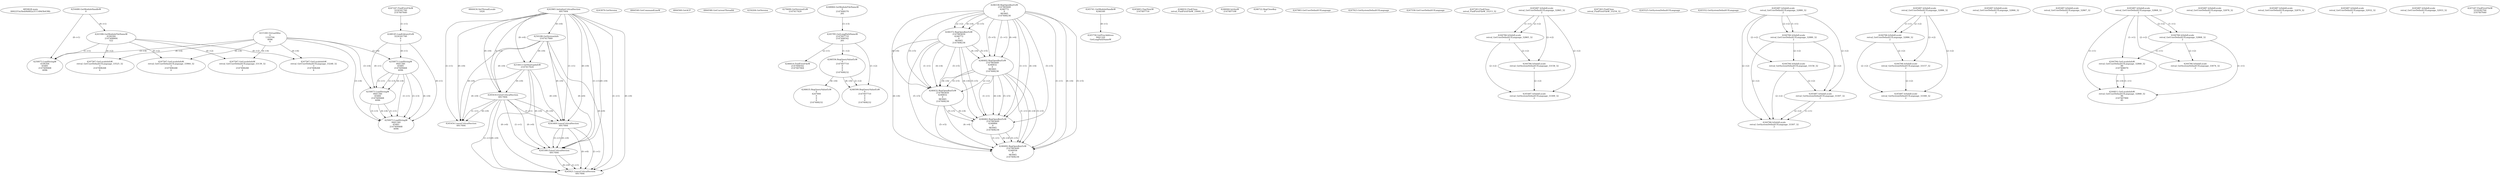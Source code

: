 // Global SCDG with merge call
digraph {
	0 [label="6850628.main
0002253a5beb9d462a311149d3b439fc"]
	1 [label="4254480.GetModuleHandleW
0"]
	2 [label="6844434.SetThreadLocale
1024"]
	3 [label="4243965.InitializeCriticalSection
6917004"]
	4 [label="4243979.GetVersion
"]
	5 [label="4250188.GetSystemInfo
2147417660"]
	3 -> 5 [label="(0-->0)"]
	6 [label="6844540.GetCommandLineW
"]
	7 [label="4214413.GetStartupInfoW
2147417624"]
	3 -> 7 [label="(0-->0)"]
	5 -> 7 [label="(0-->0)"]
	8 [label="6844560.GetACP
"]
	9 [label="6844580.GetCurrentThreadId
"]
	10 [label="4250204.GetVersion
"]
	11 [label="4276690.GetVersionExW
2147417420"]
	12 [label="4243306.GetModuleFileNameW
4194304
2147408904
522"]
	1 -> 12 [label="(0-->1)"]
	13 [label="4248064.GetModuleFileNameW
0
2147408370
261"]
	14 [label="4215383.VirtualAlloc
0
1310704
4096
4"]
	15 [label="4246338.RegOpenKeyExW
2147483649
4246772
0
983065
2147408236"]
	16 [label="4246372.RegOpenKeyExW
2147483650
4246772
0
983065
2147408236"]
	15 -> 16 [label="(2-->2)"]
	15 -> 16 [label="(4-->4)"]
	15 -> 16 [label="(5-->5)"]
	17 [label="4246402.RegOpenKeyExW
2147483649
4246832
0
983065
2147408236"]
	15 -> 17 [label="(1-->1)"]
	15 -> 17 [label="(4-->4)"]
	16 -> 17 [label="(4-->4)"]
	15 -> 17 [label="(5-->5)"]
	16 -> 17 [label="(5-->5)"]
	18 [label="4245741.GetModuleHandleW
4246160"]
	19 [label="4245758.GetProcAddress
9441320
GetLongPathNameW"]
	18 -> 19 [label="(0-->1)"]
	20 [label="4245785.GetLongPathNameW
2147407710
2147406542
261"]
	13 -> 20 [label="(3-->3)"]
	21 [label="4245683.CharNextW
2147407716"]
	22 [label="4246014.FindFirstFileW
2147406542
2147407064"]
	20 -> 22 [label="(2-->1)"]
	23 [label="4246032.FindClose
retval_FindFirstFileW_33644_32"]
	24 [label="4246044.lstrlenW
2147407108"]
	25 [label="4246556.RegQueryValueExW
0
2147407710
0
0
0
2147408232"]
	20 -> 25 [label="(1-->2)"]
	26 [label="4246599.RegQueryValueExW
0
2147407710
0
0
0
2147408232"]
	20 -> 26 [label="(1-->2)"]
	25 -> 26 [label="(2-->2)"]
	25 -> 26 [label="(6-->6)"]
	27 [label="4246722.RegCloseKey
0"]
	28 [label="4247883.GetUserDefaultUILanguage
"]
	29 [label="4245418.EnterCriticalSection
6917004"]
	3 -> 29 [label="(1-->1)"]
	3 -> 29 [label="(0-->0)"]
	5 -> 29 [label="(0-->0)"]
	7 -> 29 [label="(0-->0)"]
	30 [label="4245454.LeaveCriticalSection
6917004"]
	3 -> 30 [label="(1-->1)"]
	29 -> 30 [label="(1-->1)"]
	3 -> 30 [label="(0-->0)"]
	5 -> 30 [label="(0-->0)"]
	7 -> 30 [label="(0-->0)"]
	29 -> 30 [label="(0-->0)"]
	31 [label="4247923.GetSystemDefaultUILanguage
"]
	32 [label="4247558.GetUserDefaultUILanguage
"]
	33 [label="4247567.GetLocaleInfoW
retval_GetUserDefaultUILanguage_33139_32
3
2147408268
4"]
	12 -> 33 [label="(0-->2)"]
	14 -> 33 [label="(4-->4)"]
	34 [label="4247247.FindFirstFileW
3224341740
2147407640"]
	35 [label="4247263.FindClose
retval_FindFirstFileW_33213_32"]
	36 [label="4248145.LoadLibraryExW
3224341740
0
2"]
	34 -> 36 [label="(1-->1)"]
	37 [label="4250073.LoadStringW
9441340
65485
2147409468
4096"]
	36 -> 37 [label="(0-->1)"]
	14 -> 37 [label="(3-->4)"]
	38 [label="4250073.LoadStringW
9441340
65484
2147409468
4096"]
	36 -> 38 [label="(0-->1)"]
	37 -> 38 [label="(1-->1)"]
	37 -> 38 [label="(3-->3)"]
	14 -> 38 [label="(3-->4)"]
	37 -> 38 [label="(4-->4)"]
	39 [label="4250073.LoadStringW
9441340
65483
2147409468
4096"]
	36 -> 39 [label="(0-->1)"]
	37 -> 39 [label="(1-->1)"]
	38 -> 39 [label="(1-->1)"]
	37 -> 39 [label="(3-->3)"]
	38 -> 39 [label="(3-->3)"]
	14 -> 39 [label="(3-->4)"]
	37 -> 39 [label="(4-->4)"]
	38 -> 39 [label="(4-->4)"]
	40 [label="4246432.RegOpenKeyExW
2147483650
4246832
0
983065
2147408236"]
	16 -> 40 [label="(1-->1)"]
	17 -> 40 [label="(2-->2)"]
	15 -> 40 [label="(4-->4)"]
	16 -> 40 [label="(4-->4)"]
	17 -> 40 [label="(4-->4)"]
	15 -> 40 [label="(5-->5)"]
	16 -> 40 [label="(5-->5)"]
	17 -> 40 [label="(5-->5)"]
	41 [label="4246462.RegOpenKeyExW
2147483649
4246884
0
983065
2147408236"]
	15 -> 41 [label="(1-->1)"]
	17 -> 41 [label="(1-->1)"]
	15 -> 41 [label="(4-->4)"]
	16 -> 41 [label="(4-->4)"]
	17 -> 41 [label="(4-->4)"]
	40 -> 41 [label="(4-->4)"]
	15 -> 41 [label="(5-->5)"]
	16 -> 41 [label="(5-->5)"]
	17 -> 41 [label="(5-->5)"]
	40 -> 41 [label="(5-->5)"]
	42 [label="4246492.RegOpenKeyExW
2147483649
4246936
0
983065
2147408236"]
	15 -> 42 [label="(1-->1)"]
	17 -> 42 [label="(1-->1)"]
	41 -> 42 [label="(1-->1)"]
	15 -> 42 [label="(4-->4)"]
	16 -> 42 [label="(4-->4)"]
	17 -> 42 [label="(4-->4)"]
	40 -> 42 [label="(4-->4)"]
	41 -> 42 [label="(4-->4)"]
	15 -> 42 [label="(5-->5)"]
	16 -> 42 [label="(5-->5)"]
	17 -> 42 [label="(5-->5)"]
	40 -> 42 [label="(5-->5)"]
	41 -> 42 [label="(5-->5)"]
	43 [label="4245469.LeaveCriticalSection
6917004"]
	3 -> 43 [label="(1-->1)"]
	29 -> 43 [label="(1-->1)"]
	3 -> 43 [label="(0-->0)"]
	5 -> 43 [label="(0-->0)"]
	7 -> 43 [label="(0-->0)"]
	29 -> 43 [label="(0-->0)"]
	44 [label="4245487.IsValidLocale
retval_GetUserDefaultUILanguage_32865_32
2"]
	45 [label="4245580.EnterCriticalSection
6917004"]
	3 -> 45 [label="(1-->1)"]
	29 -> 45 [label="(1-->1)"]
	43 -> 45 [label="(1-->1)"]
	3 -> 45 [label="(0-->0)"]
	5 -> 45 [label="(0-->0)"]
	7 -> 45 [label="(0-->0)"]
	29 -> 45 [label="(0-->0)"]
	43 -> 45 [label="(0-->0)"]
	46 [label="4245621.LeaveCriticalSection
6917004"]
	3 -> 46 [label="(1-->1)"]
	29 -> 46 [label="(1-->1)"]
	43 -> 46 [label="(1-->1)"]
	45 -> 46 [label="(1-->1)"]
	3 -> 46 [label="(0-->0)"]
	5 -> 46 [label="(0-->0)"]
	7 -> 46 [label="(0-->0)"]
	29 -> 46 [label="(0-->0)"]
	43 -> 46 [label="(0-->0)"]
	45 -> 46 [label="(0-->0)"]
	47 [label="4247567.GetLocaleInfoW
retval_GetUserDefaultUILanguage_33248_32
3
2147408268
4"]
	12 -> 47 [label="(0-->2)"]
	14 -> 47 [label="(4-->4)"]
	48 [label="4247263.FindClose
retval_FindFirstFileW_33254_32"]
	49 [label="4244766.IsValidLocale
retval_GetUserDefaultUILanguage_32865_32
2"]
	44 -> 49 [label="(1-->1)"]
	44 -> 49 [label="(2-->2)"]
	50 [label="4245525.GetSystemDefaultUILanguage
"]
	51 [label="4245552.GetSystemDefaultUILanguage
"]
	52 [label="4244766.IsValidLocale
retval_GetSystemDefaultUILanguage_33158_32
2"]
	44 -> 52 [label="(2-->2)"]
	49 -> 52 [label="(2-->2)"]
	53 [label="4245487.IsValidLocale
retval_GetSystemDefaultUILanguage_33309_32
2"]
	44 -> 53 [label="(2-->2)"]
	49 -> 53 [label="(2-->2)"]
	52 -> 53 [label="(2-->2)"]
	54 [label="4247567.GetLocaleInfoW
retval_GetUserDefaultUILanguage_33525_32
3
2147408268
4"]
	12 -> 54 [label="(0-->2)"]
	14 -> 54 [label="(4-->4)"]
	55 [label="4250073.LoadStringW
4194304
65485
2147409468
4096"]
	1 -> 55 [label="(0-->1)"]
	12 -> 55 [label="(1-->1)"]
	14 -> 55 [label="(3-->4)"]
	56 [label="4245487.IsValidLocale
retval_GetUserDefaultUILanguage_32880_32
2"]
	57 [label="4244766.IsValidLocale
retval_GetUserDefaultUILanguage_32880_32
2"]
	56 -> 57 [label="(1-->1)"]
	56 -> 57 [label="(2-->2)"]
	58 [label="4244766.IsValidLocale
retval_GetSystemDefaultUILanguage_33156_32
2"]
	56 -> 58 [label="(2-->2)"]
	57 -> 58 [label="(2-->2)"]
	59 [label="4245487.IsValidLocale
retval_GetSystemDefaultUILanguage_33307_32
2"]
	56 -> 59 [label="(2-->2)"]
	57 -> 59 [label="(2-->2)"]
	58 -> 59 [label="(2-->2)"]
	60 [label="4246635.RegQueryValueExW
0
4247000
0
0
0
2147408232"]
	25 -> 60 [label="(6-->6)"]
	61 [label="4245487.IsValidLocale
retval_GetUserDefaultUILanguage_32886_32
2"]
	62 [label="4244766.IsValidLocale
retval_GetUserDefaultUILanguage_32886_32
2"]
	61 -> 62 [label="(1-->1)"]
	61 -> 62 [label="(2-->2)"]
	63 [label="4244766.IsValidLocale
retval_GetSystemDefaultUILanguage_33157_32
2"]
	61 -> 63 [label="(2-->2)"]
	62 -> 63 [label="(2-->2)"]
	64 [label="4245487.IsValidLocale
retval_GetSystemDefaultUILanguage_33308_32
2"]
	61 -> 64 [label="(2-->2)"]
	62 -> 64 [label="(2-->2)"]
	63 -> 64 [label="(2-->2)"]
	65 [label="4244766.IsValidLocale
retval_GetSystemDefaultUILanguage_33307_32
2"]
	59 -> 65 [label="(1-->1)"]
	56 -> 65 [label="(2-->2)"]
	57 -> 65 [label="(2-->2)"]
	58 -> 65 [label="(2-->2)"]
	59 -> 65 [label="(2-->2)"]
	66 [label="4245487.IsValidLocale
retval_GetUserDefaultUILanguage_32866_32
2"]
	67 [label="4245487.IsValidLocale
retval_GetUserDefaultUILanguage_32867_32
2"]
	68 [label="4245487.IsValidLocale
retval_GetUserDefaultUILanguage_32868_32
2"]
	69 [label="4245487.IsValidLocale
retval_GetUserDefaultUILanguage_32878_32
2"]
	70 [label="4245487.IsValidLocale
retval_GetUserDefaultUILanguage_32879_32
2"]
	71 [label="4245487.IsValidLocale
retval_GetUserDefaultUILanguage_32932_32
2"]
	72 [label="4245487.IsValidLocale
retval_GetUserDefaultUILanguage_32933_32
2"]
	73 [label="4244766.IsValidLocale
retval_GetUserDefaultUILanguage_32868_32
2"]
	68 -> 73 [label="(1-->1)"]
	68 -> 73 [label="(2-->2)"]
	74 [label="4244794.GetLocaleInfoW
retval_GetUserDefaultUILanguage_32868_32
89
2147408070
85"]
	68 -> 74 [label="(1-->1)"]
	73 -> 74 [label="(1-->1)"]
	75 [label="4244811.GetLocaleInfoW
retval_GetUserDefaultUILanguage_32868_32
90
2147407900
85"]
	68 -> 75 [label="(1-->1)"]
	73 -> 75 [label="(1-->1)"]
	74 -> 75 [label="(1-->1)"]
	74 -> 75 [label="(4-->4)"]
	76 [label="4244766.IsValidLocale
retval_GetSystemDefaultUILanguage_33074_32
2"]
	68 -> 76 [label="(2-->2)"]
	73 -> 76 [label="(2-->2)"]
	77 [label="4247247.FindFirstFileW
3224282764
2147407640"]
	78 [label="4247567.GetLocaleInfoW
retval_GetUserDefaultUILanguage_33964_32
3
2147408268
4"]
	12 -> 78 [label="(0-->2)"]
	14 -> 78 [label="(4-->4)"]
}
